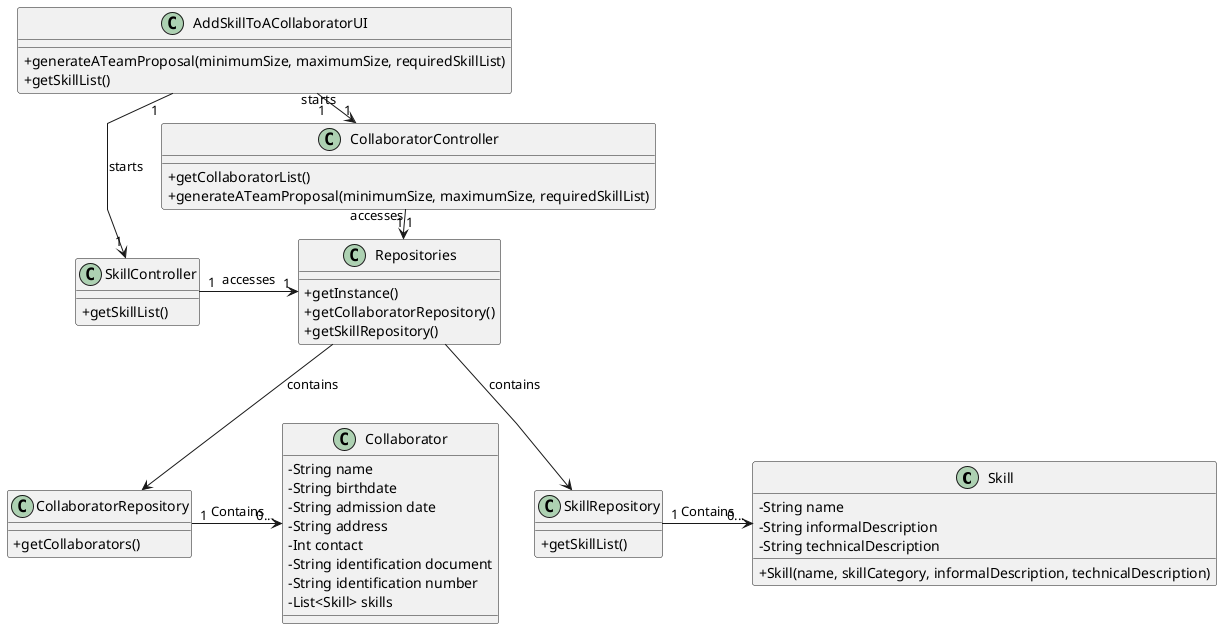 @startuml
'skinparam monochrome true
skinparam packageStyle rectangle
skinparam shadowing false
skinparam linetype polyline
'skinparam linetype orto

skinparam classAttributeIconSize 0

'left to right direction

class Skill {
    - String name
    - String informalDescription
    - String technicalDescription
    + Skill(name, skillCategory, informalDescription, technicalDescription)
}

class SkillController {
    + getSkillList()
}

class Collaborator {
    - String name
    - String birthdate
    - String admission date
    - String address
    - Int contact
    - String identification document
    - String identification number
    - List<Skill> skills
}

class CollaboratorController {
    + getCollaboratorList()
    + generateATeamProposal(minimumSize, maximumSize, requiredSkillList)
}

class AddSkillToACollaboratorUI {
    + generateATeamProposal(minimumSize, maximumSize, requiredSkillList)
    + getSkillList()
}

class CollaboratorRepository {
    + getCollaborators()
}

class SkillRepository {
    + getSkillList()
}

class Repositories {
    + getInstance()
    + getCollaboratorRepository()
    + getSkillRepository()
}

AddSkillToACollaboratorUI "1" --> "1" SkillController: starts
SkillController "1" -> "1" Repositories: accesses
AddSkillToACollaboratorUI "1" -> "1" CollaboratorController: starts
CollaboratorController "1" -> "1" Repositories: accesses
Repositories --> CollaboratorRepository: contains
Repositories --> SkillRepository: contains
CollaboratorRepository "1" -> "0..." Collaborator : Contains
SkillRepository "1" -> "0..." Skill : Contains

@enduml